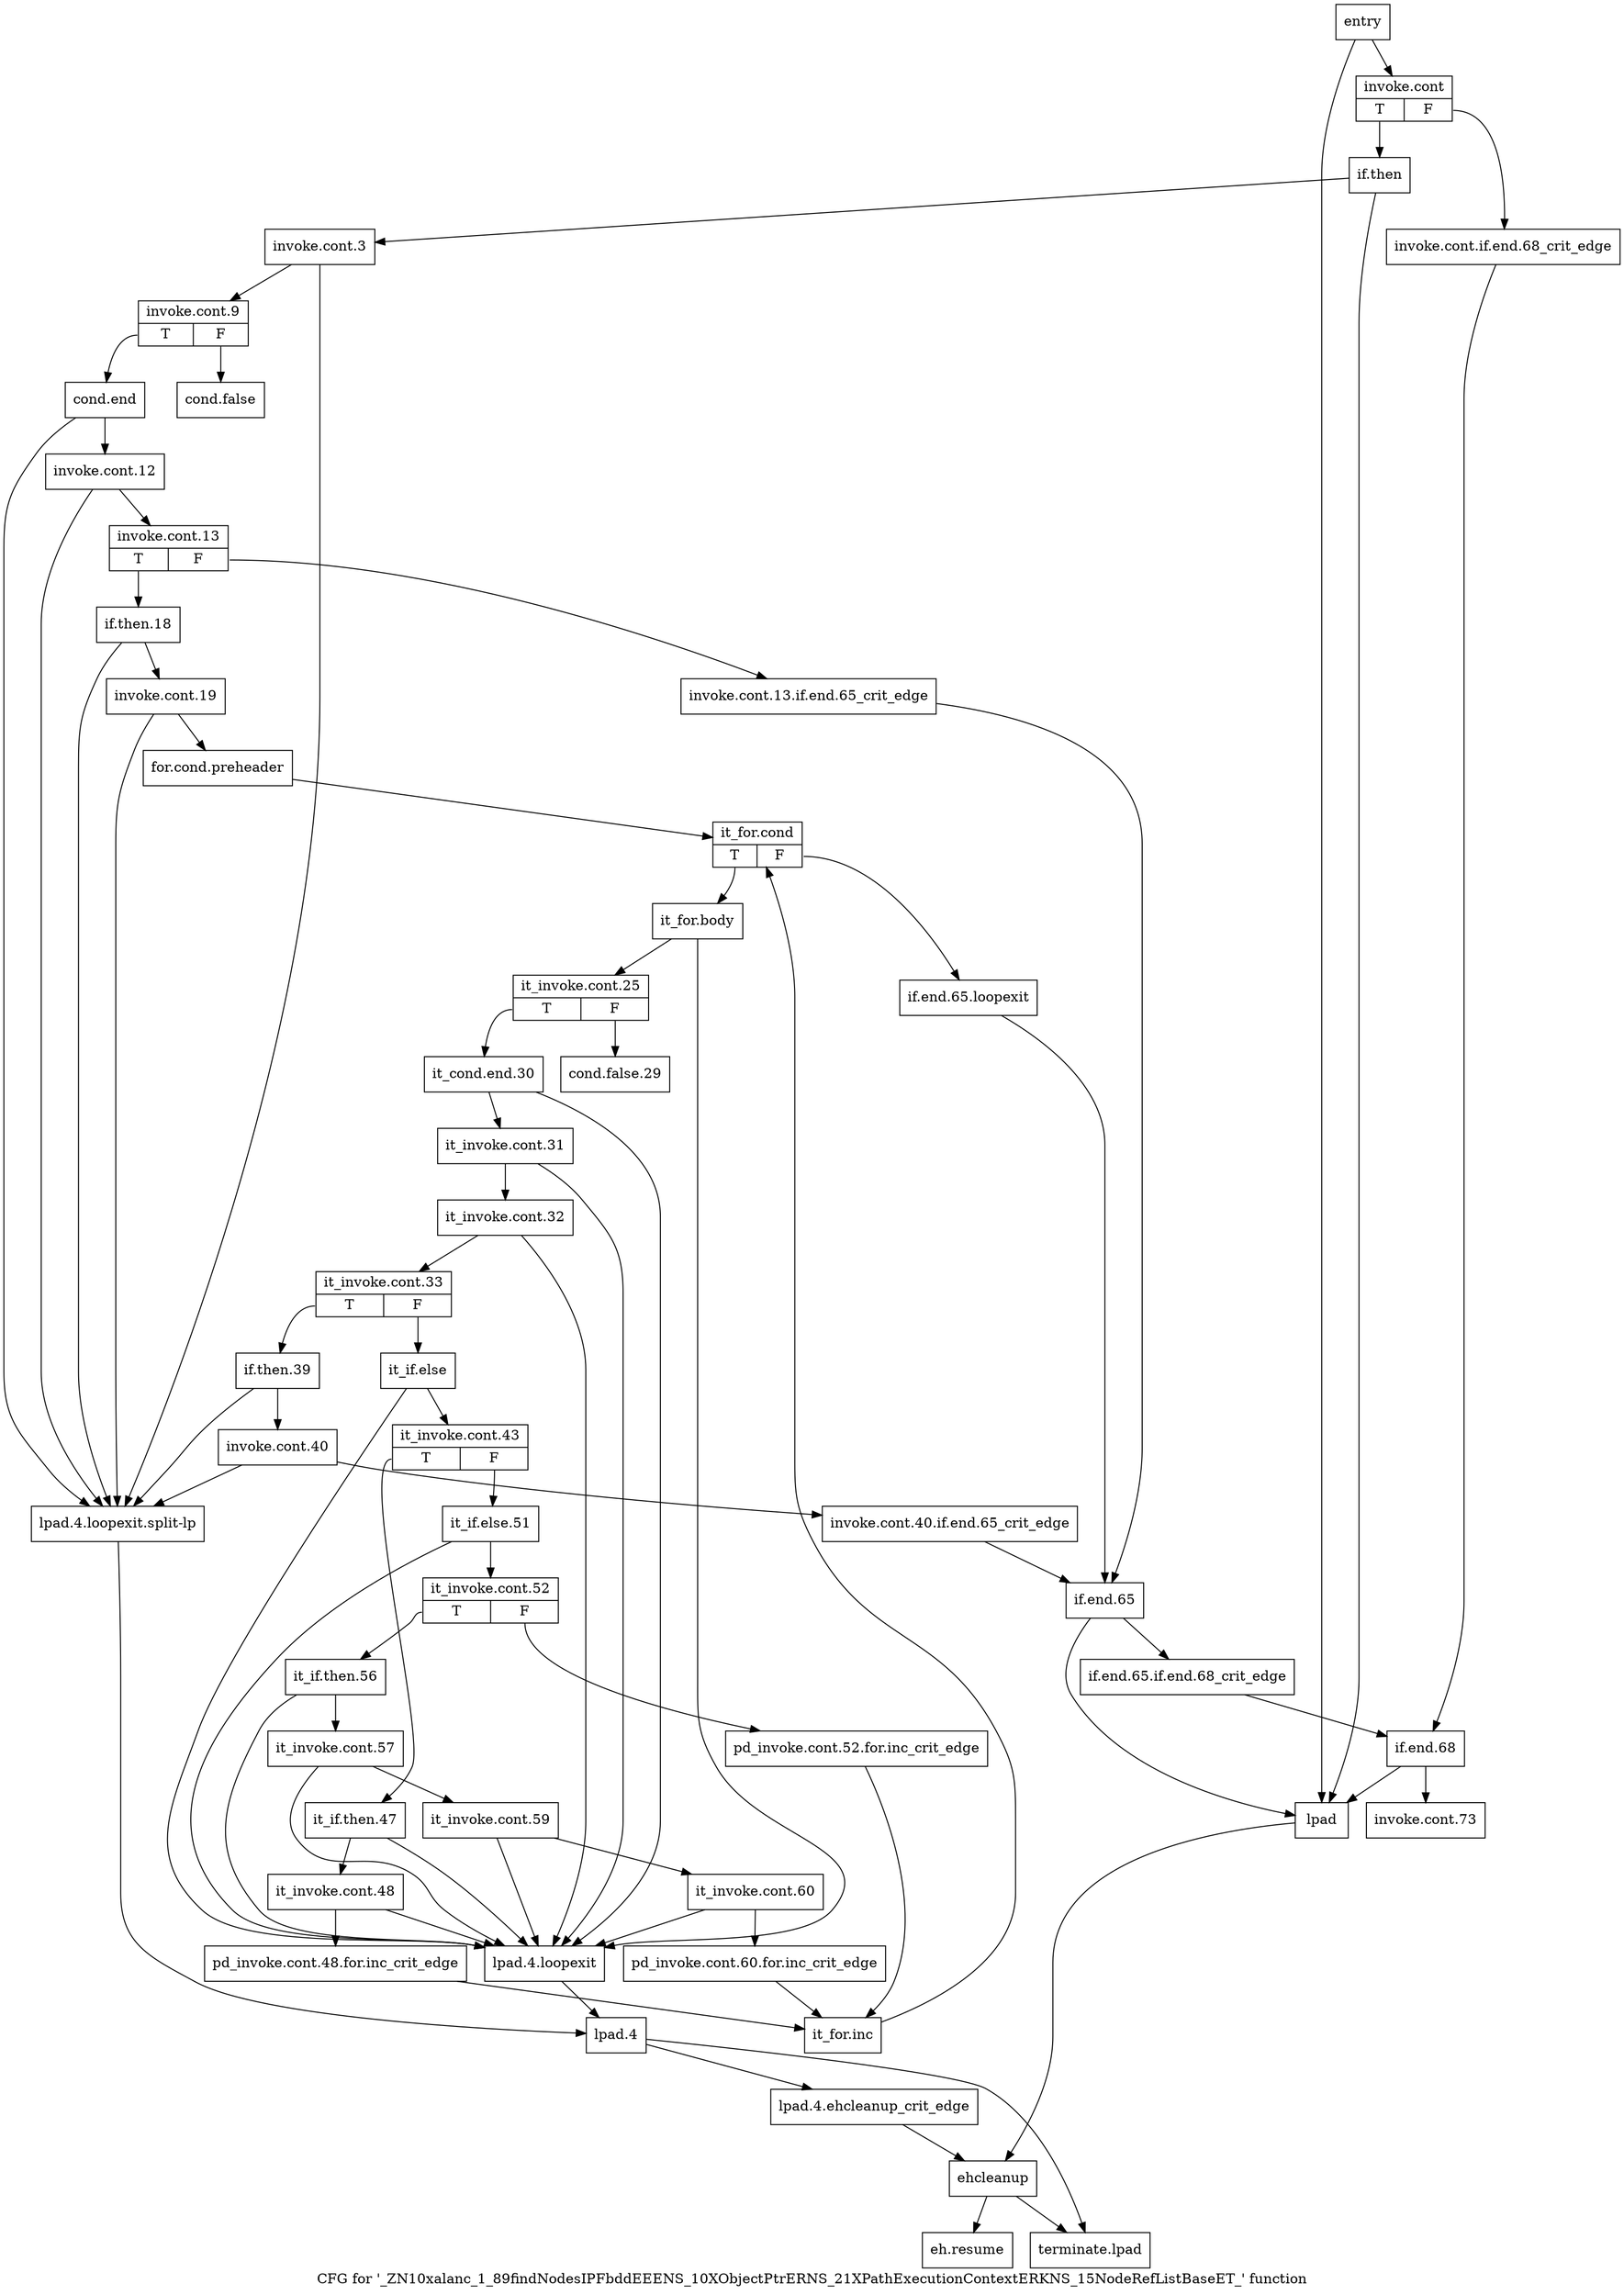 digraph "CFG for '_ZN10xalanc_1_89findNodesIPFbddEEENS_10XObjectPtrERNS_21XPathExecutionContextERKNS_15NodeRefListBaseET_' function" {
	label="CFG for '_ZN10xalanc_1_89findNodesIPFbddEEENS_10XObjectPtrERNS_21XPathExecutionContextERKNS_15NodeRefListBaseET_' function";

	Node0x8aec7a0 [shape=record,label="{entry}"];
	Node0x8aec7a0 -> Node0x8aec7f0;
	Node0x8aec7a0 -> Node0x8aec9d0;
	Node0x8aec7f0 [shape=record,label="{invoke.cont|{<s0>T|<s1>F}}"];
	Node0x8aec7f0:s0 -> Node0x8aec890;
	Node0x8aec7f0:s1 -> Node0x8aec840;
	Node0x8aec840 [shape=record,label="{invoke.cont.if.end.68_crit_edge}"];
	Node0x8aec840 -> Node0x8aed650;
	Node0x8aec890 [shape=record,label="{if.then}"];
	Node0x8aec890 -> Node0x8aec8e0;
	Node0x8aec890 -> Node0x8aec9d0;
	Node0x8aec8e0 [shape=record,label="{invoke.cont.3}"];
	Node0x8aec8e0 -> Node0x8aec930;
	Node0x8aec8e0 -> Node0x8aeca70;
	Node0x8aec930 [shape=record,label="{invoke.cont.9|{<s0>T|<s1>F}}"];
	Node0x8aec930:s0 -> Node0x8aecb60;
	Node0x8aec930:s1 -> Node0x8aec980;
	Node0x8aec980 [shape=record,label="{cond.false}"];
	Node0x8aec9d0 [shape=record,label="{lpad}"];
	Node0x8aec9d0 -> Node0x8aed6f0;
	Node0x8aeca20 [shape=record,label="{lpad.4.loopexit}"];
	Node0x8aeca20 -> Node0x8aecac0;
	Node0x8aeca70 [shape=record,label="{lpad.4.loopexit.split-lp}"];
	Node0x8aeca70 -> Node0x8aecac0;
	Node0x8aecac0 [shape=record,label="{lpad.4}"];
	Node0x8aecac0 -> Node0x8aecb10;
	Node0x8aecac0 -> Node0x8aed790;
	Node0x8aecb10 [shape=record,label="{lpad.4.ehcleanup_crit_edge}"];
	Node0x8aecb10 -> Node0x8aed6f0;
	Node0x8aecb60 [shape=record,label="{cond.end}"];
	Node0x8aecb60 -> Node0x8aecbb0;
	Node0x8aecb60 -> Node0x8aeca70;
	Node0x8aecbb0 [shape=record,label="{invoke.cont.12}"];
	Node0x8aecbb0 -> Node0x8aecc00;
	Node0x8aecbb0 -> Node0x8aeca70;
	Node0x8aecc00 [shape=record,label="{invoke.cont.13|{<s0>T|<s1>F}}"];
	Node0x8aecc00:s0 -> Node0x8aecca0;
	Node0x8aecc00:s1 -> Node0x8aecc50;
	Node0x8aecc50 [shape=record,label="{invoke.cont.13.if.end.65_crit_edge}"];
	Node0x8aecc50 -> Node0x8aed5b0;
	Node0x8aecca0 [shape=record,label="{if.then.18}"];
	Node0x8aecca0 -> Node0x8aeccf0;
	Node0x8aecca0 -> Node0x8aeca70;
	Node0x8aeccf0 [shape=record,label="{invoke.cont.19}"];
	Node0x8aeccf0 -> Node0x8aecd40;
	Node0x8aeccf0 -> Node0x8aeca70;
	Node0x8aecd40 [shape=record,label="{for.cond.preheader}"];
	Node0x8aecd40 -> Node0x8aecd90;
	Node0x8aecd90 [shape=record,label="{it_for.cond|{<s0>T|<s1>F}}"];
	Node0x8aecd90:s0 -> Node0x8aecde0;
	Node0x8aecd90:s1 -> Node0x8aed560;
	Node0x8aecde0 [shape=record,label="{it_for.body}"];
	Node0x8aecde0 -> Node0x8aece30;
	Node0x8aecde0 -> Node0x8aeca20;
	Node0x8aece30 [shape=record,label="{it_invoke.cont.25|{<s0>T|<s1>F}}"];
	Node0x8aece30:s0 -> Node0x8aeced0;
	Node0x8aece30:s1 -> Node0x8aece80;
	Node0x8aece80 [shape=record,label="{cond.false.29}"];
	Node0x8aeced0 [shape=record,label="{it_cond.end.30}"];
	Node0x8aeced0 -> Node0x8aecf20;
	Node0x8aeced0 -> Node0x8aeca20;
	Node0x8aecf20 [shape=record,label="{it_invoke.cont.31}"];
	Node0x8aecf20 -> Node0x8aecf70;
	Node0x8aecf20 -> Node0x8aeca20;
	Node0x8aecf70 [shape=record,label="{it_invoke.cont.32}"];
	Node0x8aecf70 -> Node0x8aecfc0;
	Node0x8aecf70 -> Node0x8aeca20;
	Node0x8aecfc0 [shape=record,label="{it_invoke.cont.33|{<s0>T|<s1>F}}"];
	Node0x8aecfc0:s0 -> Node0x8aed010;
	Node0x8aecfc0:s1 -> Node0x8aed100;
	Node0x8aed010 [shape=record,label="{if.then.39}"];
	Node0x8aed010 -> Node0x8aed060;
	Node0x8aed010 -> Node0x8aeca70;
	Node0x8aed060 [shape=record,label="{invoke.cont.40}"];
	Node0x8aed060 -> Node0x8aed0b0;
	Node0x8aed060 -> Node0x8aeca70;
	Node0x8aed0b0 [shape=record,label="{invoke.cont.40.if.end.65_crit_edge}"];
	Node0x8aed0b0 -> Node0x8aed5b0;
	Node0x8aed100 [shape=record,label="{it_if.else}"];
	Node0x8aed100 -> Node0x8aed150;
	Node0x8aed100 -> Node0x8aeca20;
	Node0x8aed150 [shape=record,label="{it_invoke.cont.43|{<s0>T|<s1>F}}"];
	Node0x8aed150:s0 -> Node0x8aed1a0;
	Node0x8aed150:s1 -> Node0x8aed290;
	Node0x8aed1a0 [shape=record,label="{it_if.then.47}"];
	Node0x8aed1a0 -> Node0x8aed1f0;
	Node0x8aed1a0 -> Node0x8aeca20;
	Node0x8aed1f0 [shape=record,label="{it_invoke.cont.48}"];
	Node0x8aed1f0 -> Node0x8aed240;
	Node0x8aed1f0 -> Node0x8aeca20;
	Node0x8aed240 [shape=record,label="{pd_invoke.cont.48.for.inc_crit_edge}"];
	Node0x8aed240 -> Node0x8aed510;
	Node0x8aed290 [shape=record,label="{it_if.else.51}"];
	Node0x8aed290 -> Node0x8aed2e0;
	Node0x8aed290 -> Node0x8aeca20;
	Node0x8aed2e0 [shape=record,label="{it_invoke.cont.52|{<s0>T|<s1>F}}"];
	Node0x8aed2e0:s0 -> Node0x8aed380;
	Node0x8aed2e0:s1 -> Node0x8aed330;
	Node0x8aed330 [shape=record,label="{pd_invoke.cont.52.for.inc_crit_edge}"];
	Node0x8aed330 -> Node0x8aed510;
	Node0x8aed380 [shape=record,label="{it_if.then.56}"];
	Node0x8aed380 -> Node0x8aed3d0;
	Node0x8aed380 -> Node0x8aeca20;
	Node0x8aed3d0 [shape=record,label="{it_invoke.cont.57}"];
	Node0x8aed3d0 -> Node0x8aed420;
	Node0x8aed3d0 -> Node0x8aeca20;
	Node0x8aed420 [shape=record,label="{it_invoke.cont.59}"];
	Node0x8aed420 -> Node0x8aed470;
	Node0x8aed420 -> Node0x8aeca20;
	Node0x8aed470 [shape=record,label="{it_invoke.cont.60}"];
	Node0x8aed470 -> Node0x8aed4c0;
	Node0x8aed470 -> Node0x8aeca20;
	Node0x8aed4c0 [shape=record,label="{pd_invoke.cont.60.for.inc_crit_edge}"];
	Node0x8aed4c0 -> Node0x8aed510;
	Node0x8aed510 [shape=record,label="{it_for.inc}"];
	Node0x8aed510 -> Node0x8aecd90;
	Node0x8aed560 [shape=record,label="{if.end.65.loopexit}"];
	Node0x8aed560 -> Node0x8aed5b0;
	Node0x8aed5b0 [shape=record,label="{if.end.65}"];
	Node0x8aed5b0 -> Node0x8aed600;
	Node0x8aed5b0 -> Node0x8aec9d0;
	Node0x8aed600 [shape=record,label="{if.end.65.if.end.68_crit_edge}"];
	Node0x8aed600 -> Node0x8aed650;
	Node0x8aed650 [shape=record,label="{if.end.68}"];
	Node0x8aed650 -> Node0x8aed6a0;
	Node0x8aed650 -> Node0x8aec9d0;
	Node0x8aed6a0 [shape=record,label="{invoke.cont.73}"];
	Node0x8aed6f0 [shape=record,label="{ehcleanup}"];
	Node0x8aed6f0 -> Node0x8aed740;
	Node0x8aed6f0 -> Node0x8aed790;
	Node0x8aed740 [shape=record,label="{eh.resume}"];
	Node0x8aed790 [shape=record,label="{terminate.lpad}"];
}
